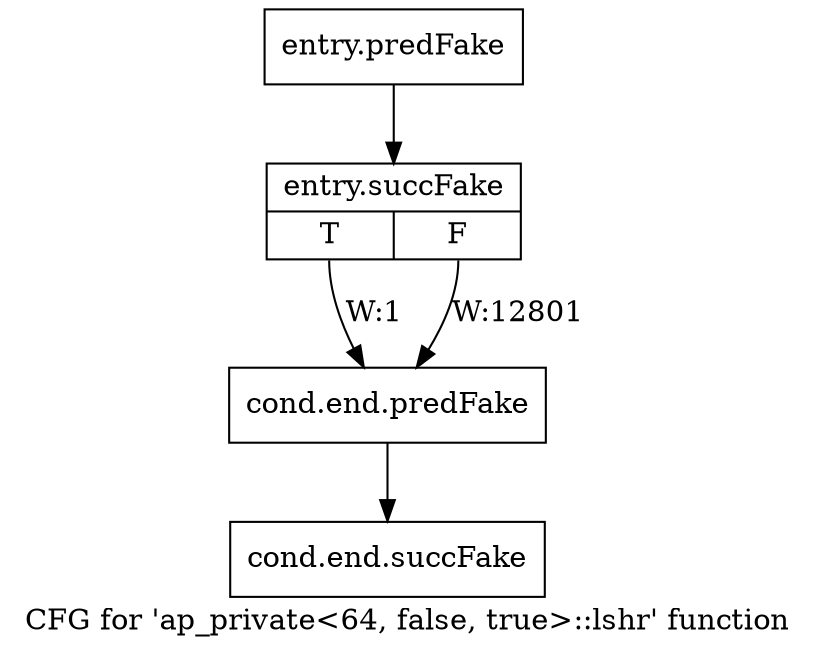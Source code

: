digraph "CFG for 'ap_private\<64, false, true\>::lshr' function" {
	label="CFG for 'ap_private\<64, false, true\>::lshr' function";

	Node0x3c6a170 [shape=record,filename="",linenumber="",label="{entry.predFake}"];
	Node0x3c6a170 -> Node0x3ecaed0[ callList="" memoryops="" filename="/tools/Xilinx/Vitis_HLS/2022.1/include/etc/ap_private.h" execusionnum="12800"];
	Node0x3ecaed0 [shape=record,filename="/tools/Xilinx/Vitis_HLS/2022.1/include/etc/ap_private.h",linenumber="1887",label="{entry.succFake|{<s0>T|<s1>F}}"];
	Node0x3ecaed0:s0 -> Node0x3c6ba30[label="W:1" callList="" memoryops="" filename="/tools/Xilinx/Vitis_HLS/2022.1/include/etc/ap_private.h" execusionnum="0"];
	Node0x3ecaed0:s1 -> Node0x3c6ba30[label="W:12801" callList="" memoryops="" filename="/tools/Xilinx/Vitis_HLS/2022.1/include/etc/ap_private.h" execusionnum="12800"];
	Node0x3c6ba30 [shape=record,filename="/tools/Xilinx/Vitis_HLS/2022.1/include/etc/ap_private.h",linenumber="1887",label="{cond.end.predFake}"];
	Node0x3c6ba30 -> Node0x3ecacb0[ callList="" memoryops="" filename="/tools/Xilinx/Vitis_HLS/2022.1/include/etc/ap_private.h" execusionnum="12800"];
	Node0x3ecacb0 [shape=record,filename="/tools/Xilinx/Vitis_HLS/2022.1/include/etc/ap_private.h",linenumber="1887",label="{cond.end.succFake}"];
}
